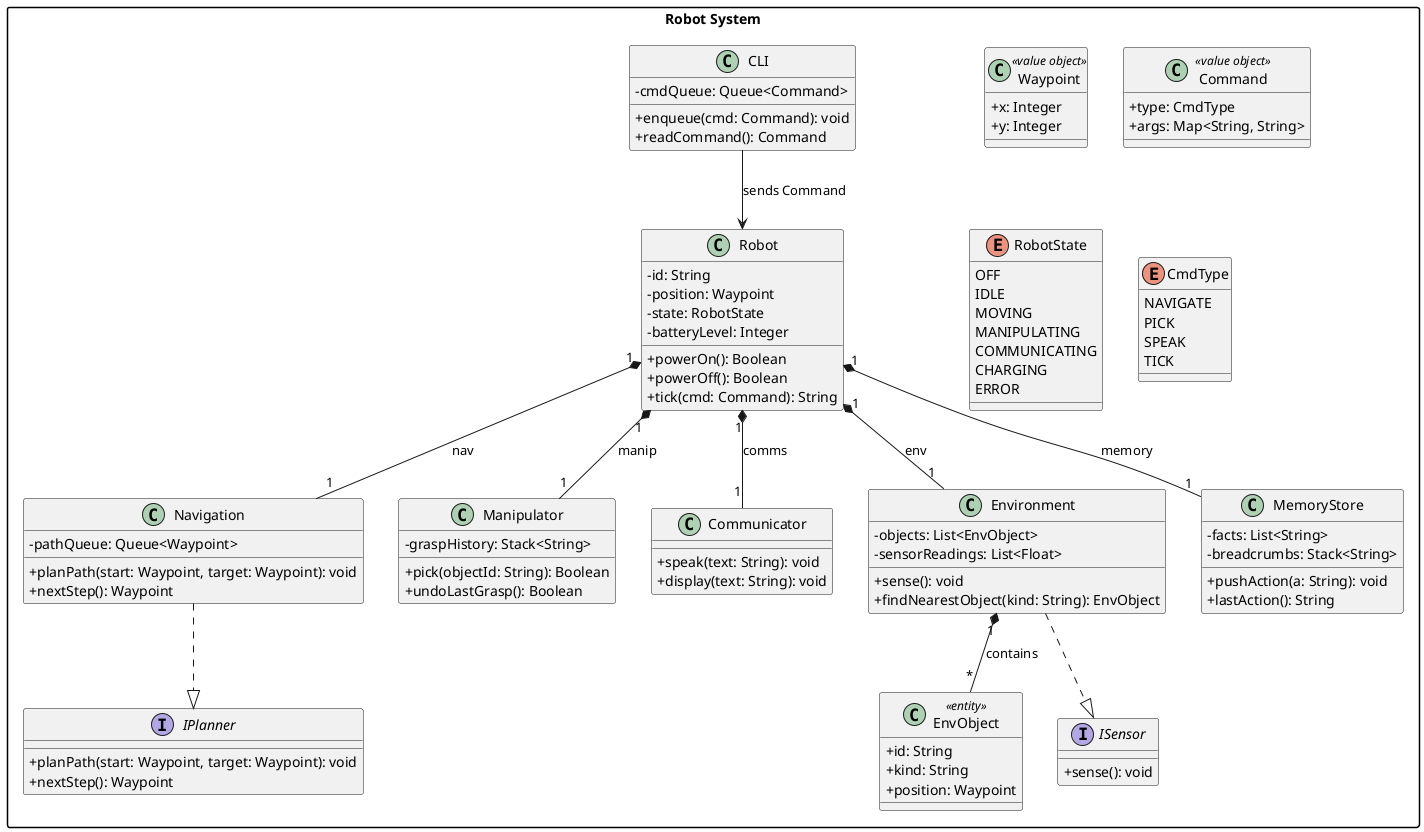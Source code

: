 @startuml
skinparam packageStyle rectangle
skinparam classAttributeIconSize 0

package "Robot System" {

  ' ===== Value Objects / Entities / Enums =====
  class Waypoint <<value object>> {
    + x: Integer
    + y: Integer
  }

  class Command <<value object>> {
    + type: CmdType
    + args: Map<String, String>
  }

  class EnvObject <<entity>> {
    + id: String
    + kind: String
    + position: Waypoint
  }

  enum RobotState {
    OFF
    IDLE
    MOVING
    MANIPULATING
    COMMUNICATING
    CHARGING
    ERROR
  }

  enum CmdType {
    NAVIGATE
    PICK
    SPEAK
    TICK
  }

  ' ===== Interfaces =====
  interface IPlanner {
    + planPath(start: Waypoint, target: Waypoint): void
    + nextStep(): Waypoint
  }

  interface ISensor {
    + sense(): void
  }

  ' ===== Core Classes =====
  class Robot {
    - id: String
    - position: Waypoint
    - state: RobotState
    - batteryLevel: Integer
    + powerOn(): Boolean
    + powerOff(): Boolean
    + tick(cmd: Command): String
  }

  class Navigation {
    - pathQueue: Queue<Waypoint>
    + planPath(start: Waypoint, target: Waypoint): void
    + nextStep(): Waypoint
  }

  class Manipulator {
    - graspHistory: Stack<String>
    + pick(objectId: String): Boolean
    + undoLastGrasp(): Boolean
  }

  class Communicator {
    + speak(text: String): void
    + display(text: String): void
  }

  class Environment {
    - objects: List<EnvObject>
    - sensorReadings: List<Float>
    + sense(): void
    + findNearestObject(kind: String): EnvObject
  }

  class MemoryStore {
    - facts: List<String>
    - breadcrumbs: Stack<String>
    + pushAction(a: String): void
    + lastAction(): String
  }

  class CLI {
    - cmdQueue: Queue<Command>
    + enqueue(cmd: Command): void
    + readCommand(): Command
  }

  ' ===== Realizations =====
  Navigation ..|> IPlanner
  Environment ..|> ISensor

  ' ===== Composition (Robot owns subsystems) =====
  Robot "1" *-- "1" Navigation   : nav
  Robot "1" *-- "1" Manipulator  : manip
  Robot "1" *-- "1" Communicator : comms
  Robot "1" *-- "1" Environment  : env
  Robot "1" *-- "1" MemoryStore  : memory

  ' ===== Associations =====
  Environment "1" *-- "*" EnvObject : contains
  CLI --> Robot : sends Command
}
@enduml
